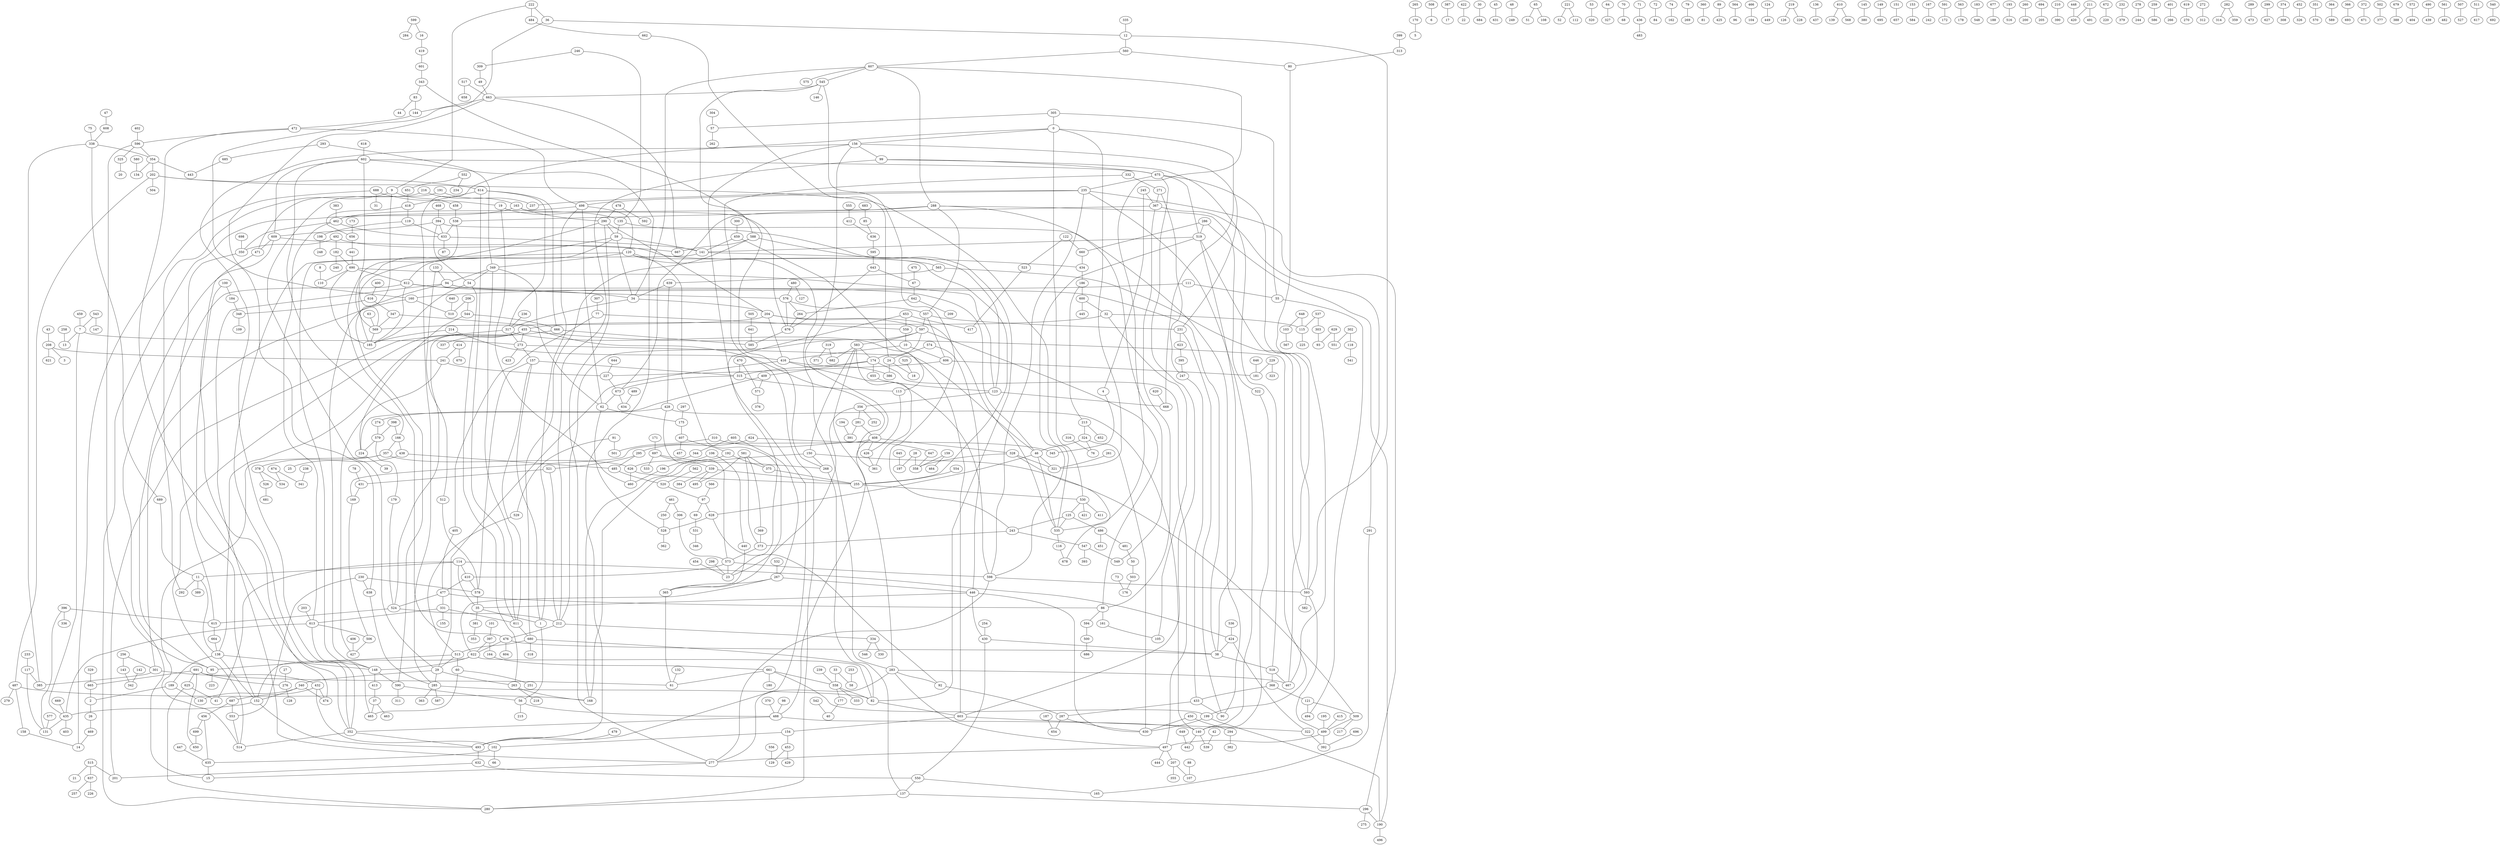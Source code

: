 graph G {
0;
1;
2;
3;
4;
5;
6;
7;
8;
9;
10;
11;
12;
13;
14;
15;
16;
17;
18;
19;
20;
21;
22;
23;
24;
25;
26;
27;
28;
29;
30;
31;
32;
33;
34;
35;
36;
37;
38;
39;
40;
41;
42;
43;
44;
45;
46;
47;
48;
49;
50;
51;
52;
53;
54;
55;
56;
57;
58;
59;
60;
61;
62;
63;
64;
65;
66;
67;
68;
69;
70;
71;
72;
73;
74;
75;
76;
77;
78;
79;
80;
81;
82;
83;
84;
85;
86;
87;
88;
89;
90;
91;
92;
93;
94;
95;
96;
97;
98;
99;
100;
101;
102;
103;
104;
105;
106;
107;
108;
109;
110;
111;
112;
113;
114;
115;
116;
117;
118;
119;
120;
121;
122;
123;
124;
125;
126;
127;
128;
129;
130;
131;
132;
133;
134;
135;
136;
137;
138;
139;
140;
141;
142;
143;
144;
145;
146;
147;
148;
149;
150;
151;
152;
153;
154;
155;
156;
157;
158;
159;
160;
161;
162;
163;
164;
165;
166;
167;
168;
169;
170;
171;
172;
173;
174;
175;
176;
177;
178;
179;
180;
181;
182;
183;
184;
185;
186;
187;
188;
189;
190;
191;
192;
193;
194;
195;
196;
197;
198;
199;
200;
201;
202;
203;
204;
205;
206;
207;
208;
209;
210;
211;
212;
213;
214;
215;
216;
217;
218;
219;
220;
221;
222;
223;
224;
225;
226;
227;
228;
229;
230;
231;
232;
233;
234;
235;
236;
237;
238;
239;
240;
241;
242;
243;
244;
245;
246;
247;
248;
249;
250;
251;
252;
253;
254;
255;
256;
257;
258;
259;
260;
261;
262;
263;
264;
265;
266;
267;
268;
269;
270;
271;
272;
273;
274;
275;
276;
277;
278;
279;
280;
281;
282;
283;
284;
285;
286;
287;
288;
289;
290;
291;
292;
293;
294;
295;
296;
297;
298;
299;
300;
301;
302;
303;
304;
305;
306;
307;
308;
309;
310;
311;
312;
313;
314;
315;
316;
317;
318;
319;
320;
321;
322;
323;
324;
325;
326;
327;
328;
329;
330;
331;
332;
333;
334;
335;
336;
337;
338;
339;
340;
341;
342;
343;
344;
345;
346;
347;
348;
349;
350;
351;
352;
353;
354;
355;
356;
357;
358;
359;
360;
361;
362;
363;
364;
365;
366;
367;
368;
369;
370;
371;
372;
373;
374;
375;
376;
377;
378;
379;
380;
381;
382;
383;
384;
385;
386;
387;
388;
389;
390;
391;
392;
393;
394;
395;
396;
397;
398;
399;
400;
401;
402;
403;
404;
405;
406;
407;
408;
409;
410;
411;
412;
413;
414;
415;
416;
417;
418;
419;
420;
421;
422;
423;
424;
425;
426;
427;
428;
429;
430;
431;
432;
433;
434;
435;
436;
437;
438;
439;
440;
441;
442;
443;
444;
445;
446;
447;
448;
449;
450;
451;
452;
453;
454;
455;
456;
457;
458;
459;
460;
461;
462;
463;
464;
465;
466;
467;
468;
469;
470;
471;
472;
473;
474;
475;
476;
477;
478;
479;
480;
481;
482;
483;
484;
485;
486;
487;
488;
489;
490;
491;
492;
493;
494;
495;
496;
497;
498;
499;
500;
501;
502;
503;
504;
505;
506;
507;
508;
509;
510;
511;
512;
513;
514;
515;
516;
517;
518;
519;
520;
521;
522;
523;
524;
525;
526;
527;
528;
529;
530;
531;
532;
533;
534;
535;
536;
537;
538;
539;
540;
541;
542;
543;
544;
545;
546;
547;
548;
549;
550;
551;
552;
553;
554;
555;
556;
557;
558;
559;
560;
561;
562;
563;
564;
565;
566;
567;
568;
569;
570;
571;
572;
573;
574;
575;
576;
577;
578;
579;
580;
581;
582;
583;
584;
585;
586;
587;
588;
589;
590;
591;
592;
593;
594;
595;
596;
597;
598;
599;
600;
601;
602;
603;
604;
605;
606;
607;
608;
609;
610;
611;
612;
613;
614;
615;
616;
617;
618;
619;
620;
621;
622;
623;
624;
625;
626;
627;
628;
629;
630;
631;
632;
633;
634;
635;
636;
637;
638;
639;
640;
641;
642;
643;
644;
645;
646;
647;
648;
649;
650;
651;
652;
653;
654;
655;
656;
657;
658;
659;
660;
661;
662;
663;
664;
665;
666;
667;
668;
669;
670;
671;
672;
673;
674;
675;
676;
677;
678;
679;
680;
681;
682;
683;
684;
685;
686;
687;
688;
689;
690;
691;
692;
693;
694;
695;
696;
697;
698;
699;
0--285 ;
0--156 ;
1--56 ;
1--498 ;
2--26 ;
4--345 ;
7--13 ;
7--435 ;
7--273 ;
8--110 ;
9--292 ;
9--590 ;
9--458 ;
10--606 ;
10--416 ;
11--138 ;
11--292 ;
11--389 ;
12--560 ;
12--593 ;
16--419 ;
19--460 ;
19--135 ;
24--18 ;
24--386 ;
26--469 ;
27--276 ;
28--358 ;
28--197 ;
29--263 ;
29--285 ;
29--340 ;
30--684 ;
32--105 ;
32--455 ;
32--115 ;
33--58 ;
33--558 ;
34--204 ;
34--317 ;
35--1 ;
35--381 ;
36--638 ;
36--12 ;
37--465 ;
37--463 ;
38--94 ;
38--518 ;
42--539 ;
43--208 ;
45--631 ;
46--321 ;
46--628 ;
46--535 ;
47--608 ;
48--249 ;
49--663 ;
50--503 ;
53--320 ;
54--263 ;
54--185 ;
55--494 ;
56--215 ;
56--488 ;
57--262 ;
59--569 ;
59--34 ;
59--612 ;
59--141 ;
60--465 ;
60--251 ;
62--349 ;
62--498 ;
62--528 ;
62--175 ;
63--569 ;
64--327 ;
65--108 ;
65--51 ;
67--642 ;
69--531 ;
70--68 ;
71--436 ;
72--84 ;
73--176 ;
74--162 ;
75--338 ;
77--559 ;
77--405 ;
78--431 ;
79--269 ;
80--467 ;
82--603 ;
83--44 ;
83--144 ;
85--636 ;
86--161 ;
86--597 ;
86--594 ;
88--107 ;
89--425 ;
91--529 ;
91--501 ;
92--287 ;
94--576 ;
94--277 ;
95--223 ;
97--628 ;
97--69 ;
98--488 ;
99--675 ;
100--184 ;
100--152 ;
101--397 ;
102--66 ;
102--635 ;
103--567 ;
106--440 ;
106--196 ;
111--160 ;
111--55 ;
113--426 ;
114--424 ;
114--11 ;
114--41 ;
114--35 ;
114--410 ;
115--225 ;
116--678 ;
117--385 ;
117--131 ;
118--541 ;
119--198 ;
119--633 ;
120--365 ;
120--349 ;
121--494 ;
121--509 ;
122--523 ;
122--660 ;
123--356 ;
123--668 ;
124--449 ;
125--486 ;
125--243 ;
125--535 ;
132--61 ;
133--512 ;
133--94 ;
135--59 ;
135--82 ;
136--437 ;
137--296 ;
137--280 ;
138--189 ;
138--148 ;
138--152 ;
140--539 ;
140--442 ;
141--148 ;
141--434 ;
142--342 ;
143--342 ;
144--472 ;
145--380 ;
148--590 ;
148--94 ;
148--413 ;
149--695 ;
150--268 ;
150--168 ;
150--509 ;
151--657 ;
152--435 ;
152--493 ;
153--584 ;
154--453 ;
154--102 ;
156--408 ;
156--493 ;
156--352 ;
156--99 ;
156--231 ;
157--315 ;
157--611 ;
157--578 ;
157--1 ;
158--14 ;
159--464 ;
159--358 ;
160--301 ;
160--510 ;
161--105 ;
163--676 ;
163--290 ;
163--280 ;
164--661 ;
166--357 ;
166--438 ;
167--242 ;
169--506 ;
170--5 ;
171--697 ;
173--656 ;
174--315 ;
174--409 ;
174--655 ;
175--407 ;
177--40 ;
179--524 ;
182--240 ;
182--690 ;
183--548 ;
184--348 ;
186--600 ;
186--213 ;
187--654 ;
189--130 ;
189--2 ;
190--496 ;
191--237 ;
191--29 ;
192--375 ;
192--168 ;
193--516 ;
194--391 ;
195--499 ;
196--460 ;
198--248 ;
199--190 ;
199--630 ;
202--504 ;
202--614 ;
202--487 ;
202--535 ;
203--613 ;
204--416 ;
204--597 ;
204--535 ;
204--569 ;
206--510 ;
206--544 ;
207--355 ;
207--107 ;
208--3 ;
208--621 ;
208--241 ;
210--390 ;
211--491 ;
211--420 ;
212--597 ;
212--99 ;
212--476 ;
212--334 ;
213--652 ;
213--324 ;
214--185 ;
214--416 ;
216--163 ;
216--471 ;
219--228 ;
219--126 ;
221--52 ;
221--112 ;
222--484 ;
222--9 ;
222--36 ;
224--39 ;
227--673 ;
229--323 ;
229--181 ;
230--553 ;
230--638 ;
230--578 ;
231--623 ;
231--90 ;
232--379 ;
233--117 ;
235--296 ;
235--498 ;
235--140 ;
235--237 ;
236--317 ;
238--341 ;
239--558 ;
241--227 ;
241--427 ;
243--373 ;
243--547 ;
245--4 ;
245--367 ;
246--309 ;
246--135 ;
247--433 ;
250--528 ;
253--58 ;
254--430 ;
255--530 ;
255--120 ;
256--143 ;
256--301 ;
258--13 ;
259--586 ;
260--200 ;
261--321 ;
263--168 ;
263--218 ;
264--676 ;
265--170 ;
267--622 ;
267--365 ;
267--446 ;
268--137 ;
271--247 ;
271--367 ;
272--312 ;
273--157 ;
273--46 ;
273--423 ;
274--579 ;
276--128 ;
277--15 ;
278--244 ;
281--408 ;
281--391 ;
282--314 ;
282--359 ;
283--120 ;
283--277 ;
283--467 ;
283--92 ;
283--497 ;
285--82 ;
285--587 ;
285--363 ;
286--660 ;
286--190 ;
286--519 ;
287--630 ;
287--654 ;
288--673 ;
288--557 ;
288--462 ;
288--522 ;
288--549 ;
289--473 ;
290--59 ;
290--185 ;
290--277 ;
290--204 ;
291--165 ;
293--349 ;
293--685 ;
294--382 ;
295--521 ;
295--485 ;
296--275 ;
296--190 ;
297--175 ;
298--23 ;
299--627 ;
300--659 ;
301--432 ;
301--385 ;
302--551 ;
302--118 ;
303--93 ;
304--57 ;
305--55 ;
305--0 ;
305--57 ;
306--573 ;
307--77 ;
309--49 ;
310--501 ;
310--647 ;
313--80 ;
315--673 ;
315--113 ;
316--76 ;
317--603 ;
317--273 ;
317--201 ;
319--371 ;
319--682 ;
321--0 ;
322--392 ;
324--46 ;
324--630 ;
324--76 ;
325--20 ;
328--321 ;
328--358 ;
328--678 ;
329--665 ;
331--613 ;
331--611 ;
331--155 ;
332--280 ;
332--271 ;
334--330 ;
334--546 ;
335--12 ;
338--689 ;
338--385 ;
338--354 ;
339--495 ;
339--384 ;
339--255 ;
340--152 ;
340--130 ;
340--474 ;
343--268 ;
343--83 ;
344--626 ;
347--361 ;
347--569 ;
348--109 ;
349--54 ;
349--94 ;
350--615 ;
351--570 ;
352--514 ;
352--120 ;
352--493 ;
354--202 ;
354--134 ;
354--443 ;
356--252 ;
356--23 ;
356--281 ;
357--378 ;
357--626 ;
357--514 ;
360--81 ;
364--589 ;
365--61 ;
366--693 ;
367--538 ;
367--291 ;
367--86 ;
368--433 ;
368--121 ;
369--373 ;
370--488 ;
372--671 ;
373--573 ;
374--308 ;
375--255 ;
378--534 ;
378--526 ;
381--353 ;
383--462 ;
387--17 ;
394--54 ;
394--90 ;
394--633 ;
394--609 ;
395--247 ;
396--336 ;
396--615 ;
396--131 ;
397--622 ;
397--164 ;
398--579 ;
398--166 ;
399--313 ;
400--616 ;
401--266 ;
402--596 ;
405--477 ;
406--427 ;
407--457 ;
407--192 ;
408--328 ;
408--488 ;
408--169 ;
408--426 ;
409--224 ;
409--571 ;
410--477 ;
410--578 ;
412--636 ;
413--37 ;
414--670 ;
414--241 ;
415--499 ;
416--598 ;
416--386 ;
416--29 ;
418--656 ;
418--119 ;
419--601 ;
422--22 ;
424--322 ;
424--38 ;
426--361 ;
428--274 ;
428--140 ;
428--573 ;
430--550 ;
430--38 ;
431--169 ;
432--687 ;
432--474 ;
432--102 ;
433--287 ;
433--90 ;
434--186 ;
435--131 ;
435--403 ;
436--483 ;
438--25 ;
438--485 ;
440--365 ;
441--690 ;
446--35 ;
446--430 ;
446--630 ;
447--635 ;
448--420 ;
450--294 ;
450--630 ;
452--326 ;
453--129 ;
453--429 ;
454--23 ;
455--138 ;
455--273 ;
455--514 ;
455--524 ;
455--199 ;
456--635 ;
456--699 ;
458--538 ;
459--7 ;
461--306 ;
461--250 ;
462--633 ;
462--613 ;
462--350 ;
466--104 ;
468--394 ;
469--14 ;
470--571 ;
470--315 ;
471--474 ;
472--596 ;
472--352 ;
472--498 ;
475--67 ;
476--604 ;
476--622 ;
476--38 ;
477--86 ;
477--331 ;
477--524 ;
478--592 ;
478--290 ;
479--493 ;
480--576 ;
480--127 ;
481--50 ;
484--662 ;
485--520 ;
486--481 ;
486--451 ;
487--279 ;
487--168 ;
487--158 ;
488--140 ;
488--352 ;
489--634 ;
490--439 ;
492--182 ;
492--565 ;
492--350 ;
493--632 ;
497--174 ;
497--277 ;
497--444 ;
497--207 ;
498--462 ;
498--120 ;
499--497 ;
499--392 ;
500--686 ;
502--377 ;
503--176 ;
505--641 ;
506--427 ;
507--527 ;
508--6 ;
509--499 ;
509--217 ;
511--617 ;
512--578 ;
513--60 ;
513--95 ;
513--29 ;
515--637 ;
515--21 ;
515--201 ;
517--658 ;
517--663 ;
518--99 ;
518--467 ;
518--368 ;
519--141 ;
519--598 ;
519--38 ;
519--593 ;
520--97 ;
521--431 ;
521--212 ;
522--140 ;
523--417 ;
524--212 ;
524--615 ;
525--18 ;
526--681 ;
528--362 ;
529--513 ;
530--125 ;
530--411 ;
530--0 ;
530--421 ;
531--346 ;
532--267 ;
535--116 ;
536--424 ;
537--303 ;
537--115 ;
538--633 ;
538--476 ;
540--692 ;
542--40 ;
543--147 ;
543--7 ;
544--224 ;
544--666 ;
545--243 ;
545--146 ;
545--663 ;
545--588 ;
547--549 ;
547--393 ;
550--137 ;
550--165 ;
552--234 ;
552--651 ;
553--514 ;
554--255 ;
555--412 ;
556--129 ;
557--231 ;
557--597 ;
557--606 ;
558--333 ;
558--177 ;
558--82 ;
559--10 ;
560--80 ;
560--607 ;
561--482 ;
562--520 ;
563--178 ;
564--96 ;
565--593 ;
565--639 ;
566--97 ;
569--185 ;
571--376 ;
572--404 ;
573--598 ;
573--410 ;
573--23 ;
574--446 ;
574--24 ;
576--676 ;
576--557 ;
576--264 ;
577--131 ;
578--35 ;
579--179 ;
579--224 ;
580--134 ;
581--373 ;
581--375 ;
581--369 ;
581--495 ;
583--283 ;
583--150 ;
583--682 ;
583--174 ;
583--361 ;
588--123 ;
588--680 ;
588--667 ;
590--56 ;
590--311 ;
591--172 ;
593--582 ;
593--499 ;
594--500 ;
595--643 ;
596--325 ;
596--95 ;
596--354 ;
597--174 ;
597--583 ;
598--277 ;
598--593 ;
598--235 ;
599--284 ;
599--16 ;
600--32 ;
600--445 ;
601--343 ;
602--569 ;
602--675 ;
602--493 ;
602--609 ;
602--166 ;
603--154 ;
603--322 ;
605--267 ;
605--344 ;
606--181 ;
606--227 ;
607--575 ;
607--288 ;
607--34 ;
607--545 ;
607--535 ;
608--338 ;
609--15 ;
609--667 ;
609--471 ;
610--139 ;
610--568 ;
611--349 ;
611--680 ;
612--46 ;
612--95 ;
612--34 ;
612--185 ;
613--435 ;
613--506 ;
613--465 ;
614--611 ;
614--418 ;
614--666 ;
614--317 ;
615--664 ;
616--348 ;
616--347 ;
618--602 ;
619--270 ;
620--668 ;
622--82 ;
622--148 ;
622--152 ;
623--395 ;
624--345 ;
624--295 ;
625--280 ;
625--41 ;
626--460 ;
626--255 ;
628--528 ;
628--92 ;
629--93 ;
629--551 ;
632--201 ;
632--550 ;
633--87 ;
633--141 ;
635--15 ;
636--595 ;
637--226 ;
637--257 ;
638--285 ;
639--34 ;
639--428 ;
640--510 ;
641--585 ;
642--209 ;
642--264 ;
643--676 ;
643--67 ;
644--227 ;
645--197 ;
646--181 ;
647--358 ;
648--103 ;
648--115 ;
649--442 ;
651--418 ;
653--417 ;
653--559 ;
653--23 ;
655--123 ;
656--441 ;
659--113 ;
659--141 ;
660--434 ;
661--558 ;
661--61 ;
661--199 ;
661--180 ;
662--24 ;
663--667 ;
663--160 ;
663--144 ;
664--138 ;
665--2 ;
666--585 ;
666--337 ;
668--0 ;
669--435 ;
672--220 ;
673--62 ;
673--634 ;
674--534 ;
674--341 ;
675--235 ;
675--519 ;
675--603 ;
675--467 ;
676--585 ;
677--188 ;
679--388 ;
680--513 ;
680--318 ;
680--82 ;
683--85 ;
685--443 ;
687--456 ;
687--553 ;
688--19 ;
688--14 ;
688--31 ;
689--11 ;
690--123 ;
690--612 ;
690--185 ;
690--110 ;
691--61 ;
691--650 ;
691--625 ;
691--276 ;
691--665 ;
694--205 ;
696--392 ;
697--339 ;
697--268 ;
697--533 ;
698--350 ;
699--650 ;
}
